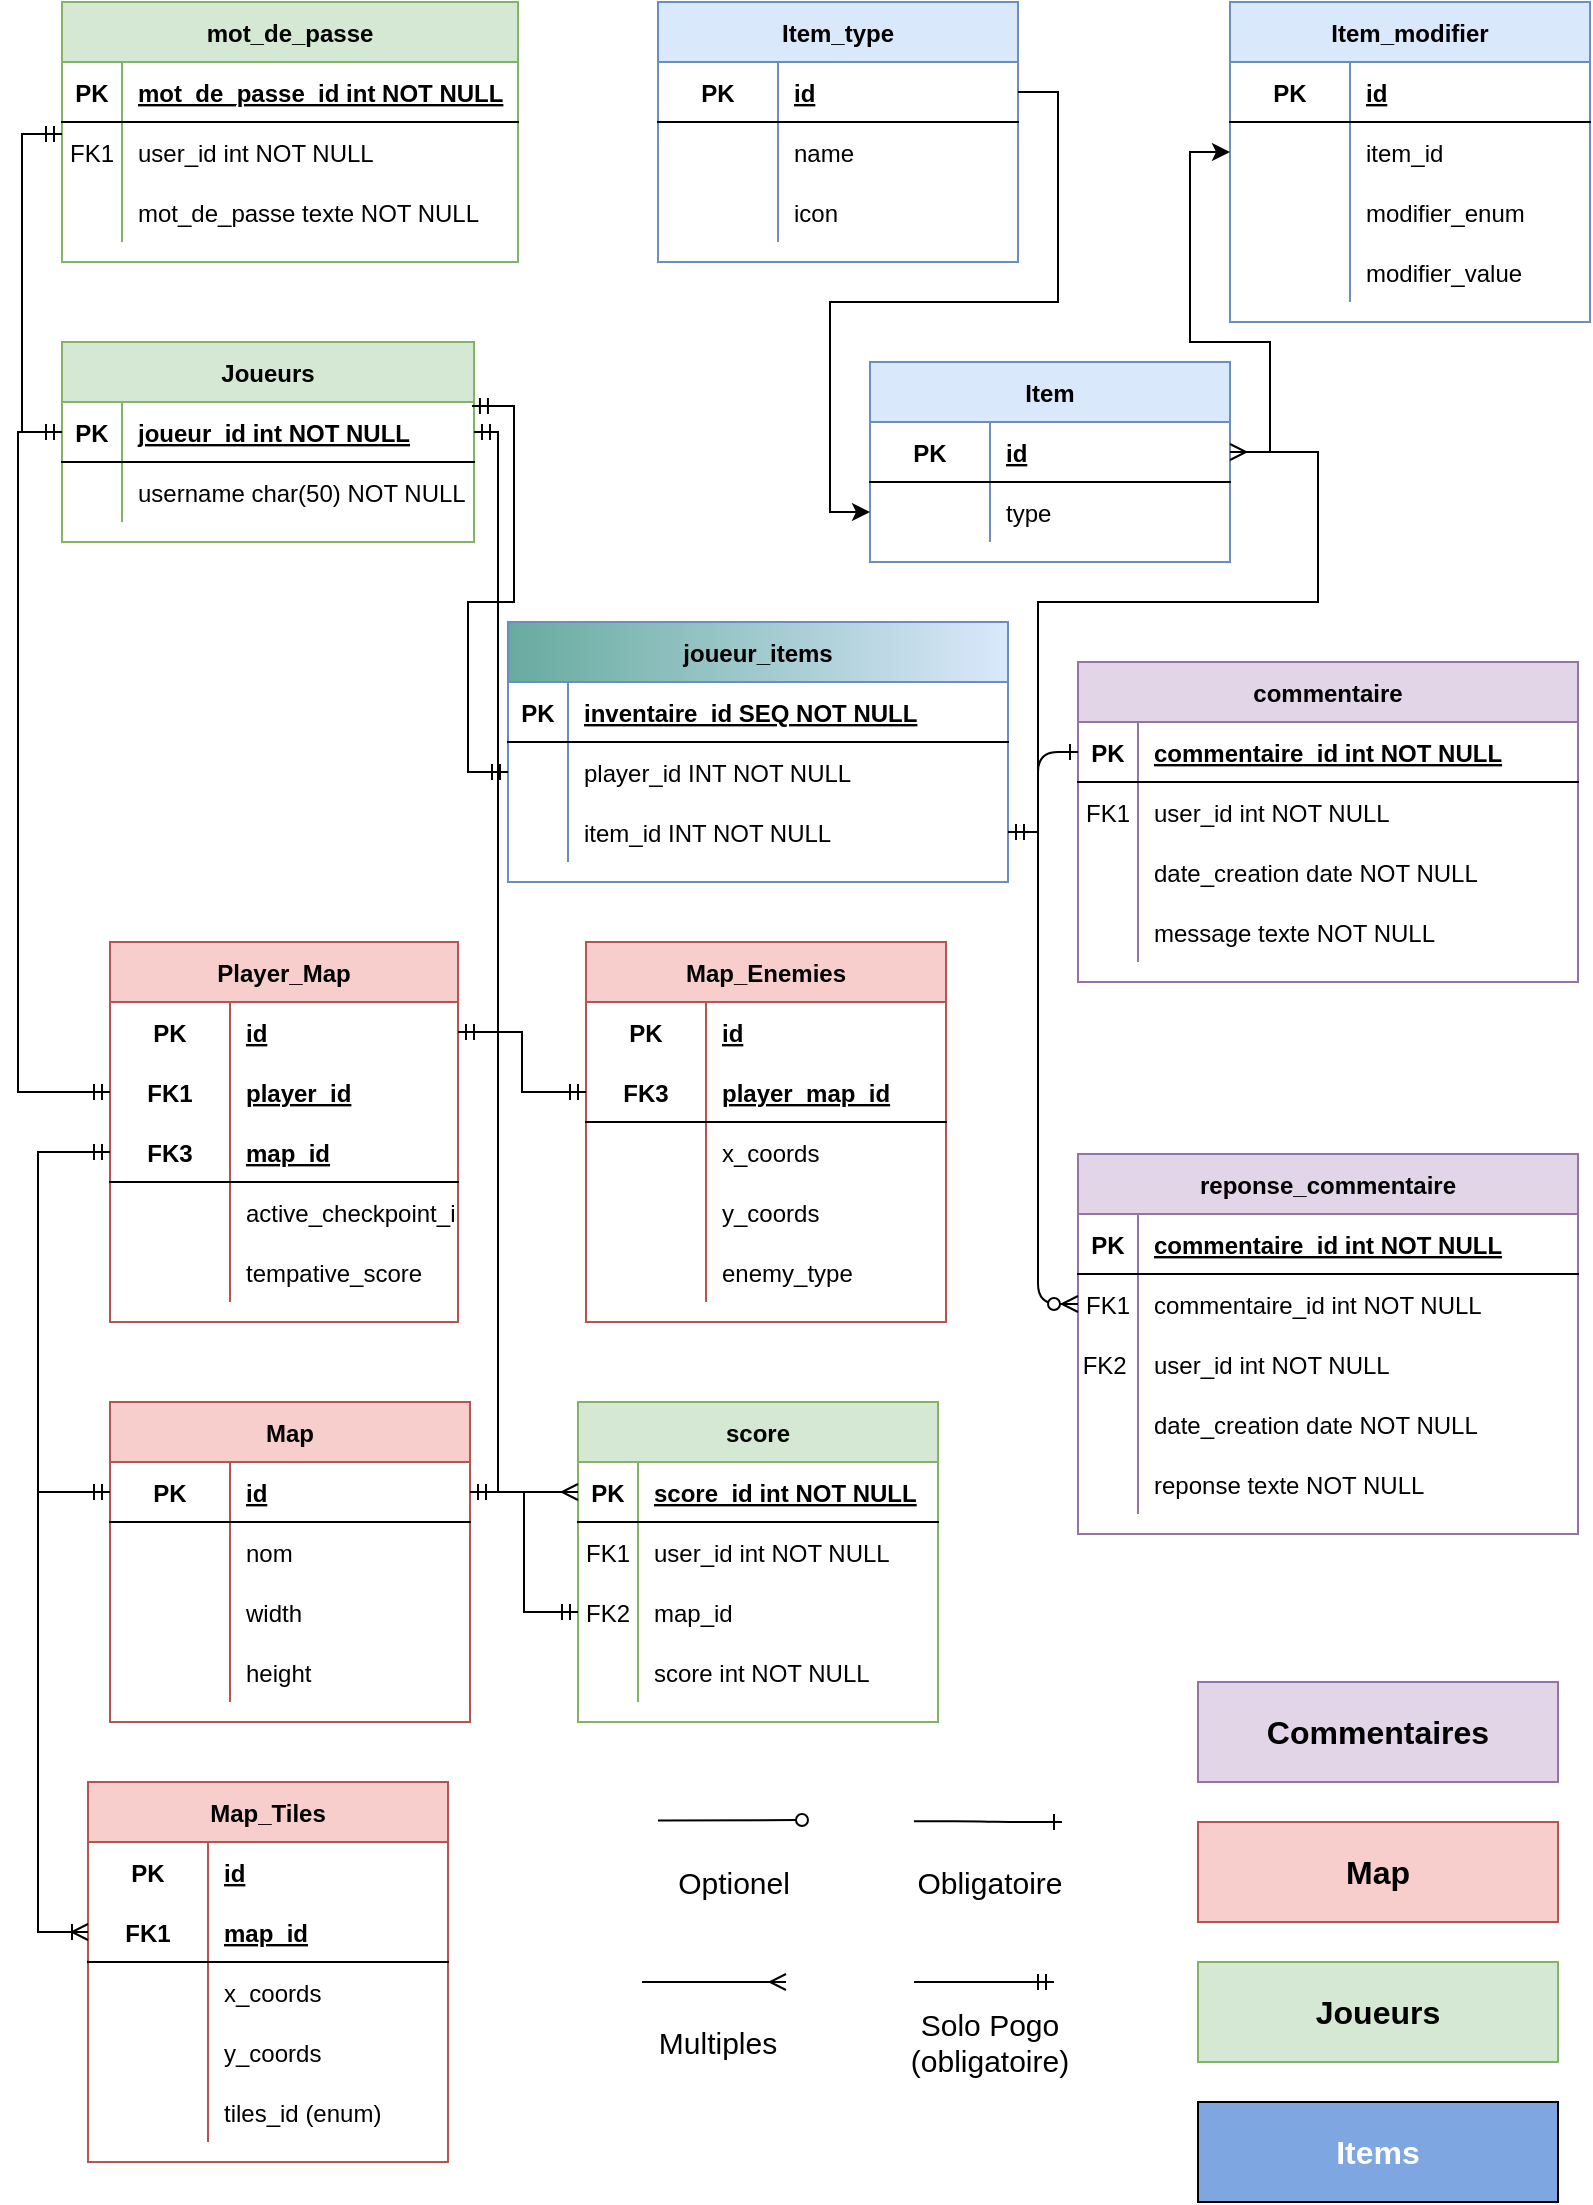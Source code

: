 <mxfile version="21.3.7" type="device">
  <diagram id="ZPO4z2LxegBtkltKNMIm" name="Page-1">
    <mxGraphModel dx="1418" dy="1989" grid="1" gridSize="10" guides="1" tooltips="1" connect="1" arrows="1" fold="1" page="1" pageScale="1" pageWidth="827" pageHeight="1169" math="0" shadow="0">
      <root>
        <mxCell id="0" />
        <mxCell id="1" parent="0" />
        <mxCell id="qzxufjcyt8zJq0m5Qnw3-37" value="Map" style="shape=table;startSize=30;container=1;collapsible=1;childLayout=tableLayout;fixedRows=1;rowLines=0;fontStyle=1;align=center;resizeLast=1;fillColor=#f8cecc;strokeColor=#b85450;" parent="1" vertex="1">
          <mxGeometry x="76" y="-460" width="180" height="160" as="geometry" />
        </mxCell>
        <mxCell id="qzxufjcyt8zJq0m5Qnw3-41" value="" style="shape=partialRectangle;collapsible=0;dropTarget=0;pointerEvents=0;fillColor=none;top=0;left=0;bottom=1;right=0;points=[[0,0.5],[1,0.5]];portConstraint=eastwest;" parent="qzxufjcyt8zJq0m5Qnw3-37" vertex="1">
          <mxGeometry y="30" width="180" height="30" as="geometry" />
        </mxCell>
        <mxCell id="qzxufjcyt8zJq0m5Qnw3-42" value="PK" style="shape=partialRectangle;connectable=0;fillColor=none;top=0;left=0;bottom=0;right=0;fontStyle=1;overflow=hidden;" parent="qzxufjcyt8zJq0m5Qnw3-41" vertex="1">
          <mxGeometry width="60" height="30" as="geometry">
            <mxRectangle width="60" height="30" as="alternateBounds" />
          </mxGeometry>
        </mxCell>
        <mxCell id="qzxufjcyt8zJq0m5Qnw3-43" value="id" style="shape=partialRectangle;connectable=0;fillColor=none;top=0;left=0;bottom=0;right=0;align=left;spacingLeft=6;fontStyle=5;overflow=hidden;" parent="qzxufjcyt8zJq0m5Qnw3-41" vertex="1">
          <mxGeometry x="60" width="120" height="30" as="geometry">
            <mxRectangle width="120" height="30" as="alternateBounds" />
          </mxGeometry>
        </mxCell>
        <mxCell id="qzxufjcyt8zJq0m5Qnw3-44" value="" style="shape=partialRectangle;collapsible=0;dropTarget=0;pointerEvents=0;fillColor=none;top=0;left=0;bottom=0;right=0;points=[[0,0.5],[1,0.5]];portConstraint=eastwest;" parent="qzxufjcyt8zJq0m5Qnw3-37" vertex="1">
          <mxGeometry y="60" width="180" height="30" as="geometry" />
        </mxCell>
        <mxCell id="qzxufjcyt8zJq0m5Qnw3-45" value="" style="shape=partialRectangle;connectable=0;fillColor=none;top=0;left=0;bottom=0;right=0;editable=1;overflow=hidden;" parent="qzxufjcyt8zJq0m5Qnw3-44" vertex="1">
          <mxGeometry width="60" height="30" as="geometry">
            <mxRectangle width="60" height="30" as="alternateBounds" />
          </mxGeometry>
        </mxCell>
        <mxCell id="qzxufjcyt8zJq0m5Qnw3-46" value="nom" style="shape=partialRectangle;connectable=0;fillColor=none;top=0;left=0;bottom=0;right=0;align=left;spacingLeft=6;overflow=hidden;" parent="qzxufjcyt8zJq0m5Qnw3-44" vertex="1">
          <mxGeometry x="60" width="120" height="30" as="geometry">
            <mxRectangle width="120" height="30" as="alternateBounds" />
          </mxGeometry>
        </mxCell>
        <mxCell id="qzxufjcyt8zJq0m5Qnw3-47" value="" style="shape=partialRectangle;collapsible=0;dropTarget=0;pointerEvents=0;fillColor=none;top=0;left=0;bottom=0;right=0;points=[[0,0.5],[1,0.5]];portConstraint=eastwest;" parent="qzxufjcyt8zJq0m5Qnw3-37" vertex="1">
          <mxGeometry y="90" width="180" height="30" as="geometry" />
        </mxCell>
        <mxCell id="qzxufjcyt8zJq0m5Qnw3-48" value="" style="shape=partialRectangle;connectable=0;fillColor=none;top=0;left=0;bottom=0;right=0;editable=1;overflow=hidden;" parent="qzxufjcyt8zJq0m5Qnw3-47" vertex="1">
          <mxGeometry width="60" height="30" as="geometry">
            <mxRectangle width="60" height="30" as="alternateBounds" />
          </mxGeometry>
        </mxCell>
        <mxCell id="qzxufjcyt8zJq0m5Qnw3-49" value="width" style="shape=partialRectangle;connectable=0;fillColor=none;top=0;left=0;bottom=0;right=0;align=left;spacingLeft=6;overflow=hidden;" parent="qzxufjcyt8zJq0m5Qnw3-47" vertex="1">
          <mxGeometry x="60" width="120" height="30" as="geometry">
            <mxRectangle width="120" height="30" as="alternateBounds" />
          </mxGeometry>
        </mxCell>
        <mxCell id="qzxufjcyt8zJq0m5Qnw3-50" style="shape=partialRectangle;collapsible=0;dropTarget=0;pointerEvents=0;fillColor=none;top=0;left=0;bottom=0;right=0;points=[[0,0.5],[1,0.5]];portConstraint=eastwest;" parent="qzxufjcyt8zJq0m5Qnw3-37" vertex="1">
          <mxGeometry y="120" width="180" height="30" as="geometry" />
        </mxCell>
        <mxCell id="qzxufjcyt8zJq0m5Qnw3-51" style="shape=partialRectangle;connectable=0;fillColor=none;top=0;left=0;bottom=0;right=0;editable=1;overflow=hidden;" parent="qzxufjcyt8zJq0m5Qnw3-50" vertex="1">
          <mxGeometry width="60" height="30" as="geometry">
            <mxRectangle width="60" height="30" as="alternateBounds" />
          </mxGeometry>
        </mxCell>
        <mxCell id="qzxufjcyt8zJq0m5Qnw3-52" value="height" style="shape=partialRectangle;connectable=0;fillColor=none;top=0;left=0;bottom=0;right=0;align=left;spacingLeft=6;overflow=hidden;" parent="qzxufjcyt8zJq0m5Qnw3-50" vertex="1">
          <mxGeometry x="60" width="120" height="30" as="geometry">
            <mxRectangle width="120" height="30" as="alternateBounds" />
          </mxGeometry>
        </mxCell>
        <mxCell id="qzxufjcyt8zJq0m5Qnw3-53" value="Map_Tiles" style="shape=table;startSize=30;container=1;collapsible=1;childLayout=tableLayout;fixedRows=1;rowLines=0;fontStyle=1;align=center;resizeLast=1;fillColor=#f8cecc;strokeColor=#b85450;" parent="1" vertex="1">
          <mxGeometry x="65" y="-270" width="180" height="190" as="geometry" />
        </mxCell>
        <mxCell id="qzxufjcyt8zJq0m5Qnw3-54" value="" style="shape=partialRectangle;collapsible=0;dropTarget=0;pointerEvents=0;fillColor=none;top=0;left=0;bottom=0;right=0;points=[[0,0.5],[1,0.5]];portConstraint=eastwest;" parent="qzxufjcyt8zJq0m5Qnw3-53" vertex="1">
          <mxGeometry y="30" width="180" height="30" as="geometry" />
        </mxCell>
        <mxCell id="qzxufjcyt8zJq0m5Qnw3-55" value="PK" style="shape=partialRectangle;connectable=0;fillColor=none;top=0;left=0;bottom=0;right=0;fontStyle=1;overflow=hidden;" parent="qzxufjcyt8zJq0m5Qnw3-54" vertex="1">
          <mxGeometry width="60" height="30" as="geometry">
            <mxRectangle width="60" height="30" as="alternateBounds" />
          </mxGeometry>
        </mxCell>
        <mxCell id="qzxufjcyt8zJq0m5Qnw3-56" value="id" style="shape=partialRectangle;connectable=0;fillColor=none;top=0;left=0;bottom=0;right=0;align=left;spacingLeft=6;fontStyle=5;overflow=hidden;" parent="qzxufjcyt8zJq0m5Qnw3-54" vertex="1">
          <mxGeometry x="60" width="120" height="30" as="geometry">
            <mxRectangle width="120" height="30" as="alternateBounds" />
          </mxGeometry>
        </mxCell>
        <mxCell id="qzxufjcyt8zJq0m5Qnw3-57" value="" style="shape=partialRectangle;collapsible=0;dropTarget=0;pointerEvents=0;fillColor=none;top=0;left=0;bottom=1;right=0;points=[[0,0.5],[1,0.5]];portConstraint=eastwest;" parent="qzxufjcyt8zJq0m5Qnw3-53" vertex="1">
          <mxGeometry y="60" width="180" height="30" as="geometry" />
        </mxCell>
        <mxCell id="qzxufjcyt8zJq0m5Qnw3-58" value="FK1" style="shape=partialRectangle;connectable=0;fillColor=none;top=0;left=0;bottom=0;right=0;fontStyle=1;overflow=hidden;" parent="qzxufjcyt8zJq0m5Qnw3-57" vertex="1">
          <mxGeometry width="60" height="30" as="geometry">
            <mxRectangle width="60" height="30" as="alternateBounds" />
          </mxGeometry>
        </mxCell>
        <mxCell id="qzxufjcyt8zJq0m5Qnw3-59" value="map_id" style="shape=partialRectangle;connectable=0;fillColor=none;top=0;left=0;bottom=0;right=0;align=left;spacingLeft=6;fontStyle=5;overflow=hidden;" parent="qzxufjcyt8zJq0m5Qnw3-57" vertex="1">
          <mxGeometry x="60" width="120" height="30" as="geometry">
            <mxRectangle width="120" height="30" as="alternateBounds" />
          </mxGeometry>
        </mxCell>
        <mxCell id="qzxufjcyt8zJq0m5Qnw3-60" value="" style="shape=partialRectangle;collapsible=0;dropTarget=0;pointerEvents=0;fillColor=none;top=0;left=0;bottom=0;right=0;points=[[0,0.5],[1,0.5]];portConstraint=eastwest;" parent="qzxufjcyt8zJq0m5Qnw3-53" vertex="1">
          <mxGeometry y="90" width="180" height="30" as="geometry" />
        </mxCell>
        <mxCell id="qzxufjcyt8zJq0m5Qnw3-61" value="" style="shape=partialRectangle;connectable=0;fillColor=none;top=0;left=0;bottom=0;right=0;editable=1;overflow=hidden;" parent="qzxufjcyt8zJq0m5Qnw3-60" vertex="1">
          <mxGeometry width="60" height="30" as="geometry">
            <mxRectangle width="60" height="30" as="alternateBounds" />
          </mxGeometry>
        </mxCell>
        <mxCell id="qzxufjcyt8zJq0m5Qnw3-62" value="x_coords" style="shape=partialRectangle;connectable=0;fillColor=none;top=0;left=0;bottom=0;right=0;align=left;spacingLeft=6;overflow=hidden;" parent="qzxufjcyt8zJq0m5Qnw3-60" vertex="1">
          <mxGeometry x="60" width="120" height="30" as="geometry">
            <mxRectangle width="120" height="30" as="alternateBounds" />
          </mxGeometry>
        </mxCell>
        <mxCell id="qzxufjcyt8zJq0m5Qnw3-63" value="" style="shape=partialRectangle;collapsible=0;dropTarget=0;pointerEvents=0;fillColor=none;top=0;left=0;bottom=0;right=0;points=[[0,0.5],[1,0.5]];portConstraint=eastwest;" parent="qzxufjcyt8zJq0m5Qnw3-53" vertex="1">
          <mxGeometry y="120" width="180" height="30" as="geometry" />
        </mxCell>
        <mxCell id="qzxufjcyt8zJq0m5Qnw3-64" value="" style="shape=partialRectangle;connectable=0;fillColor=none;top=0;left=0;bottom=0;right=0;editable=1;overflow=hidden;" parent="qzxufjcyt8zJq0m5Qnw3-63" vertex="1">
          <mxGeometry width="60" height="30" as="geometry">
            <mxRectangle width="60" height="30" as="alternateBounds" />
          </mxGeometry>
        </mxCell>
        <mxCell id="qzxufjcyt8zJq0m5Qnw3-65" value="y_coords" style="shape=partialRectangle;connectable=0;fillColor=none;top=0;left=0;bottom=0;right=0;align=left;spacingLeft=6;overflow=hidden;" parent="qzxufjcyt8zJq0m5Qnw3-63" vertex="1">
          <mxGeometry x="60" width="120" height="30" as="geometry">
            <mxRectangle width="120" height="30" as="alternateBounds" />
          </mxGeometry>
        </mxCell>
        <mxCell id="qzxufjcyt8zJq0m5Qnw3-69" style="shape=partialRectangle;collapsible=0;dropTarget=0;pointerEvents=0;fillColor=none;top=0;left=0;bottom=0;right=0;points=[[0,0.5],[1,0.5]];portConstraint=eastwest;" parent="qzxufjcyt8zJq0m5Qnw3-53" vertex="1">
          <mxGeometry y="150" width="180" height="30" as="geometry" />
        </mxCell>
        <mxCell id="qzxufjcyt8zJq0m5Qnw3-70" style="shape=partialRectangle;connectable=0;fillColor=none;top=0;left=0;bottom=0;right=0;editable=1;overflow=hidden;" parent="qzxufjcyt8zJq0m5Qnw3-69" vertex="1">
          <mxGeometry width="60" height="30" as="geometry">
            <mxRectangle width="60" height="30" as="alternateBounds" />
          </mxGeometry>
        </mxCell>
        <mxCell id="qzxufjcyt8zJq0m5Qnw3-71" value="tiles_id (enum)" style="shape=partialRectangle;connectable=0;fillColor=none;top=0;left=0;bottom=0;right=0;align=left;spacingLeft=6;overflow=hidden;" parent="qzxufjcyt8zJq0m5Qnw3-69" vertex="1">
          <mxGeometry x="60" width="120" height="30" as="geometry">
            <mxRectangle width="120" height="30" as="alternateBounds" />
          </mxGeometry>
        </mxCell>
        <mxCell id="qzxufjcyt8zJq0m5Qnw3-75" value="Item_type" style="shape=table;startSize=30;container=1;collapsible=1;childLayout=tableLayout;fixedRows=1;rowLines=0;fontStyle=1;align=center;resizeLast=1;swimlaneFillColor=none;strokeColor=#6c8ebf;fillColor=#dae8fc;" parent="1" vertex="1">
          <mxGeometry x="350" y="-1160" width="180" height="130" as="geometry" />
        </mxCell>
        <mxCell id="qzxufjcyt8zJq0m5Qnw3-76" value="" style="shape=partialRectangle;collapsible=0;dropTarget=0;pointerEvents=0;fillColor=none;top=0;left=0;bottom=1;right=0;points=[[0,0.5],[1,0.5]];portConstraint=eastwest;" parent="qzxufjcyt8zJq0m5Qnw3-75" vertex="1">
          <mxGeometry y="30" width="180" height="30" as="geometry" />
        </mxCell>
        <mxCell id="qzxufjcyt8zJq0m5Qnw3-77" value="PK" style="shape=partialRectangle;connectable=0;fillColor=none;top=0;left=0;bottom=0;right=0;fontStyle=1;overflow=hidden;" parent="qzxufjcyt8zJq0m5Qnw3-76" vertex="1">
          <mxGeometry width="60" height="30" as="geometry">
            <mxRectangle width="60" height="30" as="alternateBounds" />
          </mxGeometry>
        </mxCell>
        <mxCell id="qzxufjcyt8zJq0m5Qnw3-78" value="id" style="shape=partialRectangle;connectable=0;fillColor=none;top=0;left=0;bottom=0;right=0;align=left;spacingLeft=6;fontStyle=5;overflow=hidden;" parent="qzxufjcyt8zJq0m5Qnw3-76" vertex="1">
          <mxGeometry x="60" width="120" height="30" as="geometry">
            <mxRectangle width="120" height="30" as="alternateBounds" />
          </mxGeometry>
        </mxCell>
        <mxCell id="qzxufjcyt8zJq0m5Qnw3-79" value="" style="shape=partialRectangle;collapsible=0;dropTarget=0;pointerEvents=0;fillColor=none;top=0;left=0;bottom=0;right=0;points=[[0,0.5],[1,0.5]];portConstraint=eastwest;" parent="qzxufjcyt8zJq0m5Qnw3-75" vertex="1">
          <mxGeometry y="60" width="180" height="30" as="geometry" />
        </mxCell>
        <mxCell id="qzxufjcyt8zJq0m5Qnw3-80" value="" style="shape=partialRectangle;connectable=0;fillColor=none;top=0;left=0;bottom=0;right=0;editable=1;overflow=hidden;" parent="qzxufjcyt8zJq0m5Qnw3-79" vertex="1">
          <mxGeometry width="60" height="30" as="geometry">
            <mxRectangle width="60" height="30" as="alternateBounds" />
          </mxGeometry>
        </mxCell>
        <mxCell id="qzxufjcyt8zJq0m5Qnw3-81" value="name" style="shape=partialRectangle;connectable=0;fillColor=none;top=0;left=0;bottom=0;right=0;align=left;spacingLeft=6;overflow=hidden;" parent="qzxufjcyt8zJq0m5Qnw3-79" vertex="1">
          <mxGeometry x="60" width="120" height="30" as="geometry">
            <mxRectangle width="120" height="30" as="alternateBounds" />
          </mxGeometry>
        </mxCell>
        <mxCell id="qzxufjcyt8zJq0m5Qnw3-82" value="" style="shape=partialRectangle;collapsible=0;dropTarget=0;pointerEvents=0;fillColor=none;top=0;left=0;bottom=0;right=0;points=[[0,0.5],[1,0.5]];portConstraint=eastwest;" parent="qzxufjcyt8zJq0m5Qnw3-75" vertex="1">
          <mxGeometry y="90" width="180" height="30" as="geometry" />
        </mxCell>
        <mxCell id="qzxufjcyt8zJq0m5Qnw3-83" value="" style="shape=partialRectangle;connectable=0;fillColor=none;top=0;left=0;bottom=0;right=0;editable=1;overflow=hidden;" parent="qzxufjcyt8zJq0m5Qnw3-82" vertex="1">
          <mxGeometry width="60" height="30" as="geometry">
            <mxRectangle width="60" height="30" as="alternateBounds" />
          </mxGeometry>
        </mxCell>
        <mxCell id="qzxufjcyt8zJq0m5Qnw3-84" value="icon" style="shape=partialRectangle;connectable=0;fillColor=none;top=0;left=0;bottom=0;right=0;align=left;spacingLeft=6;overflow=hidden;" parent="qzxufjcyt8zJq0m5Qnw3-82" vertex="1">
          <mxGeometry x="60" width="120" height="30" as="geometry">
            <mxRectangle width="120" height="30" as="alternateBounds" />
          </mxGeometry>
        </mxCell>
        <mxCell id="qzxufjcyt8zJq0m5Qnw3-88" value="Item_modifier" style="shape=table;startSize=30;container=1;collapsible=1;childLayout=tableLayout;fixedRows=1;rowLines=0;fontStyle=1;align=center;resizeLast=1;fillColor=#dae8fc;strokeColor=#6c8ebf;" parent="1" vertex="1">
          <mxGeometry x="636" y="-1160" width="180" height="160" as="geometry" />
        </mxCell>
        <mxCell id="qzxufjcyt8zJq0m5Qnw3-89" value="" style="shape=partialRectangle;collapsible=0;dropTarget=0;pointerEvents=0;fillColor=none;top=0;left=0;bottom=1;right=0;points=[[0,0.5],[1,0.5]];portConstraint=eastwest;" parent="qzxufjcyt8zJq0m5Qnw3-88" vertex="1">
          <mxGeometry y="30" width="180" height="30" as="geometry" />
        </mxCell>
        <mxCell id="qzxufjcyt8zJq0m5Qnw3-90" value="PK" style="shape=partialRectangle;connectable=0;fillColor=none;top=0;left=0;bottom=0;right=0;fontStyle=1;overflow=hidden;" parent="qzxufjcyt8zJq0m5Qnw3-89" vertex="1">
          <mxGeometry width="60" height="30" as="geometry">
            <mxRectangle width="60" height="30" as="alternateBounds" />
          </mxGeometry>
        </mxCell>
        <mxCell id="qzxufjcyt8zJq0m5Qnw3-91" value="id" style="shape=partialRectangle;connectable=0;fillColor=none;top=0;left=0;bottom=0;right=0;align=left;spacingLeft=6;fontStyle=5;overflow=hidden;" parent="qzxufjcyt8zJq0m5Qnw3-89" vertex="1">
          <mxGeometry x="60" width="120" height="30" as="geometry">
            <mxRectangle width="120" height="30" as="alternateBounds" />
          </mxGeometry>
        </mxCell>
        <mxCell id="qzxufjcyt8zJq0m5Qnw3-92" value="" style="shape=partialRectangle;collapsible=0;dropTarget=0;pointerEvents=0;fillColor=none;top=0;left=0;bottom=0;right=0;points=[[0,0.5],[1,0.5]];portConstraint=eastwest;" parent="qzxufjcyt8zJq0m5Qnw3-88" vertex="1">
          <mxGeometry y="60" width="180" height="30" as="geometry" />
        </mxCell>
        <mxCell id="qzxufjcyt8zJq0m5Qnw3-93" value="" style="shape=partialRectangle;connectable=0;fillColor=none;top=0;left=0;bottom=0;right=0;editable=1;overflow=hidden;" parent="qzxufjcyt8zJq0m5Qnw3-92" vertex="1">
          <mxGeometry width="60" height="30" as="geometry">
            <mxRectangle width="60" height="30" as="alternateBounds" />
          </mxGeometry>
        </mxCell>
        <mxCell id="qzxufjcyt8zJq0m5Qnw3-94" value="item_id" style="shape=partialRectangle;connectable=0;fillColor=none;top=0;left=0;bottom=0;right=0;align=left;spacingLeft=6;overflow=hidden;" parent="qzxufjcyt8zJq0m5Qnw3-92" vertex="1">
          <mxGeometry x="60" width="120" height="30" as="geometry">
            <mxRectangle width="120" height="30" as="alternateBounds" />
          </mxGeometry>
        </mxCell>
        <mxCell id="qzxufjcyt8zJq0m5Qnw3-95" value="" style="shape=partialRectangle;collapsible=0;dropTarget=0;pointerEvents=0;fillColor=none;top=0;left=0;bottom=0;right=0;points=[[0,0.5],[1,0.5]];portConstraint=eastwest;" parent="qzxufjcyt8zJq0m5Qnw3-88" vertex="1">
          <mxGeometry y="90" width="180" height="30" as="geometry" />
        </mxCell>
        <mxCell id="qzxufjcyt8zJq0m5Qnw3-96" value="" style="shape=partialRectangle;connectable=0;fillColor=none;top=0;left=0;bottom=0;right=0;editable=1;overflow=hidden;" parent="qzxufjcyt8zJq0m5Qnw3-95" vertex="1">
          <mxGeometry width="60" height="30" as="geometry">
            <mxRectangle width="60" height="30" as="alternateBounds" />
          </mxGeometry>
        </mxCell>
        <mxCell id="qzxufjcyt8zJq0m5Qnw3-97" value="modifier_enum" style="shape=partialRectangle;connectable=0;fillColor=none;top=0;left=0;bottom=0;right=0;align=left;spacingLeft=6;overflow=hidden;" parent="qzxufjcyt8zJq0m5Qnw3-95" vertex="1">
          <mxGeometry x="60" width="120" height="30" as="geometry">
            <mxRectangle width="120" height="30" as="alternateBounds" />
          </mxGeometry>
        </mxCell>
        <mxCell id="qzxufjcyt8zJq0m5Qnw3-98" style="shape=partialRectangle;collapsible=0;dropTarget=0;pointerEvents=0;fillColor=none;top=0;left=0;bottom=0;right=0;points=[[0,0.5],[1,0.5]];portConstraint=eastwest;" parent="qzxufjcyt8zJq0m5Qnw3-88" vertex="1">
          <mxGeometry y="120" width="180" height="30" as="geometry" />
        </mxCell>
        <mxCell id="qzxufjcyt8zJq0m5Qnw3-99" style="shape=partialRectangle;connectable=0;fillColor=none;top=0;left=0;bottom=0;right=0;editable=1;overflow=hidden;" parent="qzxufjcyt8zJq0m5Qnw3-98" vertex="1">
          <mxGeometry width="60" height="30" as="geometry">
            <mxRectangle width="60" height="30" as="alternateBounds" />
          </mxGeometry>
        </mxCell>
        <mxCell id="qzxufjcyt8zJq0m5Qnw3-100" value="modifier_value" style="shape=partialRectangle;connectable=0;fillColor=none;top=0;left=0;bottom=0;right=0;align=left;spacingLeft=6;overflow=hidden;" parent="qzxufjcyt8zJq0m5Qnw3-98" vertex="1">
          <mxGeometry x="60" width="120" height="30" as="geometry">
            <mxRectangle width="120" height="30" as="alternateBounds" />
          </mxGeometry>
        </mxCell>
        <mxCell id="qzxufjcyt8zJq0m5Qnw3-101" value="Item" style="shape=table;startSize=30;container=1;collapsible=1;childLayout=tableLayout;fixedRows=1;rowLines=0;fontStyle=1;align=center;resizeLast=1;fillColor=#dae8fc;strokeColor=#6c8ebf;" parent="1" vertex="1">
          <mxGeometry x="456" y="-980" width="180" height="100" as="geometry" />
        </mxCell>
        <mxCell id="qzxufjcyt8zJq0m5Qnw3-102" value="" style="shape=partialRectangle;collapsible=0;dropTarget=0;pointerEvents=0;fillColor=none;top=0;left=0;bottom=1;right=0;points=[[0,0.5],[1,0.5]];portConstraint=eastwest;" parent="qzxufjcyt8zJq0m5Qnw3-101" vertex="1">
          <mxGeometry y="30" width="180" height="30" as="geometry" />
        </mxCell>
        <mxCell id="qzxufjcyt8zJq0m5Qnw3-103" value="PK" style="shape=partialRectangle;connectable=0;fillColor=none;top=0;left=0;bottom=0;right=0;fontStyle=1;overflow=hidden;" parent="qzxufjcyt8zJq0m5Qnw3-102" vertex="1">
          <mxGeometry width="60" height="30" as="geometry">
            <mxRectangle width="60" height="30" as="alternateBounds" />
          </mxGeometry>
        </mxCell>
        <mxCell id="qzxufjcyt8zJq0m5Qnw3-104" value="id" style="shape=partialRectangle;connectable=0;fillColor=none;top=0;left=0;bottom=0;right=0;align=left;spacingLeft=6;fontStyle=5;overflow=hidden;" parent="qzxufjcyt8zJq0m5Qnw3-102" vertex="1">
          <mxGeometry x="60" width="120" height="30" as="geometry">
            <mxRectangle width="120" height="30" as="alternateBounds" />
          </mxGeometry>
        </mxCell>
        <mxCell id="qzxufjcyt8zJq0m5Qnw3-105" value="" style="shape=partialRectangle;collapsible=0;dropTarget=0;pointerEvents=0;fillColor=none;top=0;left=0;bottom=0;right=0;points=[[0,0.5],[1,0.5]];portConstraint=eastwest;" parent="qzxufjcyt8zJq0m5Qnw3-101" vertex="1">
          <mxGeometry y="60" width="180" height="30" as="geometry" />
        </mxCell>
        <mxCell id="qzxufjcyt8zJq0m5Qnw3-106" value="" style="shape=partialRectangle;connectable=0;fillColor=none;top=0;left=0;bottom=0;right=0;editable=1;overflow=hidden;" parent="qzxufjcyt8zJq0m5Qnw3-105" vertex="1">
          <mxGeometry width="60" height="30" as="geometry">
            <mxRectangle width="60" height="30" as="alternateBounds" />
          </mxGeometry>
        </mxCell>
        <mxCell id="qzxufjcyt8zJq0m5Qnw3-107" value="type" style="shape=partialRectangle;connectable=0;fillColor=none;top=0;left=0;bottom=0;right=0;align=left;spacingLeft=6;overflow=hidden;" parent="qzxufjcyt8zJq0m5Qnw3-105" vertex="1">
          <mxGeometry x="60" width="120" height="30" as="geometry">
            <mxRectangle width="120" height="30" as="alternateBounds" />
          </mxGeometry>
        </mxCell>
        <mxCell id="D1n0Vyd0BsLQv1EA76nx-1" value="joueur_items" style="shape=table;startSize=30;container=1;collapsible=1;childLayout=tableLayout;fixedRows=1;rowLines=0;fontStyle=1;align=center;resizeLast=1;fillColor=#dae8fc;strokeColor=#6c8ebf;gradientDirection=west;gradientColor=#67AB9F;" parent="1" vertex="1">
          <mxGeometry x="275" y="-850" width="250" height="130" as="geometry" />
        </mxCell>
        <mxCell id="D1n0Vyd0BsLQv1EA76nx-2" value="" style="shape=partialRectangle;collapsible=0;dropTarget=0;pointerEvents=0;fillColor=none;points=[[0,0.5],[1,0.5]];portConstraint=eastwest;top=0;left=0;right=0;bottom=1;" parent="D1n0Vyd0BsLQv1EA76nx-1" vertex="1">
          <mxGeometry y="30" width="250" height="30" as="geometry" />
        </mxCell>
        <mxCell id="D1n0Vyd0BsLQv1EA76nx-3" value="PK" style="shape=partialRectangle;overflow=hidden;connectable=0;fillColor=none;top=0;left=0;bottom=0;right=0;fontStyle=1;" parent="D1n0Vyd0BsLQv1EA76nx-2" vertex="1">
          <mxGeometry width="30" height="30" as="geometry">
            <mxRectangle width="30" height="30" as="alternateBounds" />
          </mxGeometry>
        </mxCell>
        <mxCell id="D1n0Vyd0BsLQv1EA76nx-4" value="inventaire_id SEQ NOT NULL" style="shape=partialRectangle;overflow=hidden;connectable=0;fillColor=none;top=0;left=0;bottom=0;right=0;align=left;spacingLeft=6;fontStyle=5;" parent="D1n0Vyd0BsLQv1EA76nx-2" vertex="1">
          <mxGeometry x="30" width="220" height="30" as="geometry">
            <mxRectangle width="220" height="30" as="alternateBounds" />
          </mxGeometry>
        </mxCell>
        <mxCell id="D1n0Vyd0BsLQv1EA76nx-5" value="" style="shape=partialRectangle;collapsible=0;dropTarget=0;pointerEvents=0;fillColor=none;points=[[0,0.5],[1,0.5]];portConstraint=eastwest;top=0;left=0;right=0;bottom=0;" parent="D1n0Vyd0BsLQv1EA76nx-1" vertex="1">
          <mxGeometry y="60" width="250" height="30" as="geometry" />
        </mxCell>
        <mxCell id="D1n0Vyd0BsLQv1EA76nx-6" value="" style="shape=partialRectangle;overflow=hidden;connectable=0;fillColor=none;top=0;left=0;bottom=0;right=0;" parent="D1n0Vyd0BsLQv1EA76nx-5" vertex="1">
          <mxGeometry width="30" height="30" as="geometry">
            <mxRectangle width="30" height="30" as="alternateBounds" />
          </mxGeometry>
        </mxCell>
        <mxCell id="D1n0Vyd0BsLQv1EA76nx-7" value="player_id INT NOT NULL" style="shape=partialRectangle;overflow=hidden;connectable=0;fillColor=none;top=0;left=0;bottom=0;right=0;align=left;spacingLeft=6;" parent="D1n0Vyd0BsLQv1EA76nx-5" vertex="1">
          <mxGeometry x="30" width="220" height="30" as="geometry">
            <mxRectangle width="220" height="30" as="alternateBounds" />
          </mxGeometry>
        </mxCell>
        <mxCell id="D1n0Vyd0BsLQv1EA76nx-8" value="" style="shape=partialRectangle;collapsible=0;dropTarget=0;pointerEvents=0;fillColor=none;points=[[0,0.5],[1,0.5]];portConstraint=eastwest;top=0;left=0;right=0;bottom=0;" parent="D1n0Vyd0BsLQv1EA76nx-1" vertex="1">
          <mxGeometry y="90" width="250" height="30" as="geometry" />
        </mxCell>
        <mxCell id="D1n0Vyd0BsLQv1EA76nx-9" value="" style="shape=partialRectangle;overflow=hidden;connectable=0;fillColor=none;top=0;left=0;bottom=0;right=0;" parent="D1n0Vyd0BsLQv1EA76nx-8" vertex="1">
          <mxGeometry width="30" height="30" as="geometry">
            <mxRectangle width="30" height="30" as="alternateBounds" />
          </mxGeometry>
        </mxCell>
        <mxCell id="D1n0Vyd0BsLQv1EA76nx-10" value="item_id INT NOT NULL" style="shape=partialRectangle;overflow=hidden;connectable=0;fillColor=none;top=0;left=0;bottom=0;right=0;align=left;spacingLeft=6;" parent="D1n0Vyd0BsLQv1EA76nx-8" vertex="1">
          <mxGeometry x="30" width="220" height="30" as="geometry">
            <mxRectangle width="220" height="30" as="alternateBounds" />
          </mxGeometry>
        </mxCell>
        <mxCell id="D1n0Vyd0BsLQv1EA76nx-11" value="Joueurs" style="shape=table;startSize=30;container=1;collapsible=1;childLayout=tableLayout;fixedRows=1;rowLines=0;fontStyle=1;align=center;resizeLast=1;fillColor=#d5e8d4;strokeColor=#82b366;" parent="1" vertex="1">
          <mxGeometry x="52" y="-990" width="206" height="100" as="geometry" />
        </mxCell>
        <mxCell id="D1n0Vyd0BsLQv1EA76nx-12" value="" style="shape=partialRectangle;collapsible=0;dropTarget=0;pointerEvents=0;fillColor=none;points=[[0,0.5],[1,0.5]];portConstraint=eastwest;top=0;left=0;right=0;bottom=1;" parent="D1n0Vyd0BsLQv1EA76nx-11" vertex="1">
          <mxGeometry y="30" width="206" height="30" as="geometry" />
        </mxCell>
        <mxCell id="D1n0Vyd0BsLQv1EA76nx-13" value="PK" style="shape=partialRectangle;overflow=hidden;connectable=0;fillColor=none;top=0;left=0;bottom=0;right=0;fontStyle=1;" parent="D1n0Vyd0BsLQv1EA76nx-12" vertex="1">
          <mxGeometry width="30" height="30" as="geometry">
            <mxRectangle width="30" height="30" as="alternateBounds" />
          </mxGeometry>
        </mxCell>
        <mxCell id="D1n0Vyd0BsLQv1EA76nx-14" value="joueur_id int NOT NULL " style="shape=partialRectangle;overflow=hidden;connectable=0;fillColor=none;top=0;left=0;bottom=0;right=0;align=left;spacingLeft=6;fontStyle=5;" parent="D1n0Vyd0BsLQv1EA76nx-12" vertex="1">
          <mxGeometry x="30" width="176" height="30" as="geometry">
            <mxRectangle width="176" height="30" as="alternateBounds" />
          </mxGeometry>
        </mxCell>
        <mxCell id="D1n0Vyd0BsLQv1EA76nx-15" value="" style="shape=partialRectangle;collapsible=0;dropTarget=0;pointerEvents=0;fillColor=none;points=[[0,0.5],[1,0.5]];portConstraint=eastwest;top=0;left=0;right=0;bottom=0;" parent="D1n0Vyd0BsLQv1EA76nx-11" vertex="1">
          <mxGeometry y="60" width="206" height="30" as="geometry" />
        </mxCell>
        <mxCell id="D1n0Vyd0BsLQv1EA76nx-16" value="" style="shape=partialRectangle;overflow=hidden;connectable=0;fillColor=none;top=0;left=0;bottom=0;right=0;" parent="D1n0Vyd0BsLQv1EA76nx-15" vertex="1">
          <mxGeometry width="30" height="30" as="geometry">
            <mxRectangle width="30" height="30" as="alternateBounds" />
          </mxGeometry>
        </mxCell>
        <mxCell id="D1n0Vyd0BsLQv1EA76nx-17" value="username char(50) NOT NULL" style="shape=partialRectangle;overflow=hidden;connectable=0;fillColor=none;top=0;left=0;bottom=0;right=0;align=left;spacingLeft=6;" parent="D1n0Vyd0BsLQv1EA76nx-15" vertex="1">
          <mxGeometry x="30" width="176" height="30" as="geometry">
            <mxRectangle width="176" height="30" as="alternateBounds" />
          </mxGeometry>
        </mxCell>
        <mxCell id="v4OOAaOMqKAMVvZkMY9a-1" value="commentaire" style="shape=table;startSize=30;container=1;collapsible=1;childLayout=tableLayout;fixedRows=1;rowLines=0;fontStyle=1;align=center;resizeLast=1;fillColor=#e1d5e7;strokeColor=#9673a6;" parent="1" vertex="1">
          <mxGeometry x="560" y="-830" width="250" height="160" as="geometry">
            <mxRectangle x="80" y="520" width="120" height="30" as="alternateBounds" />
          </mxGeometry>
        </mxCell>
        <mxCell id="v4OOAaOMqKAMVvZkMY9a-2" value="" style="shape=partialRectangle;collapsible=0;dropTarget=0;pointerEvents=0;fillColor=none;points=[[0,0.5],[1,0.5]];portConstraint=eastwest;top=0;left=0;right=0;bottom=1;" parent="v4OOAaOMqKAMVvZkMY9a-1" vertex="1">
          <mxGeometry y="30" width="250" height="30" as="geometry" />
        </mxCell>
        <mxCell id="v4OOAaOMqKAMVvZkMY9a-3" value="PK" style="shape=partialRectangle;overflow=hidden;connectable=0;fillColor=none;top=0;left=0;bottom=0;right=0;fontStyle=1;" parent="v4OOAaOMqKAMVvZkMY9a-2" vertex="1">
          <mxGeometry width="30" height="30" as="geometry">
            <mxRectangle width="30" height="30" as="alternateBounds" />
          </mxGeometry>
        </mxCell>
        <mxCell id="v4OOAaOMqKAMVvZkMY9a-4" value="commentaire_id int NOT NULL " style="shape=partialRectangle;overflow=hidden;connectable=0;fillColor=none;top=0;left=0;bottom=0;right=0;align=left;spacingLeft=6;fontStyle=5;" parent="v4OOAaOMqKAMVvZkMY9a-2" vertex="1">
          <mxGeometry x="30" width="220" height="30" as="geometry">
            <mxRectangle width="220" height="30" as="alternateBounds" />
          </mxGeometry>
        </mxCell>
        <mxCell id="v4OOAaOMqKAMVvZkMY9a-5" value="" style="shape=partialRectangle;collapsible=0;dropTarget=0;pointerEvents=0;fillColor=none;points=[[0,0.5],[1,0.5]];portConstraint=eastwest;top=0;left=0;right=0;bottom=0;" parent="v4OOAaOMqKAMVvZkMY9a-1" vertex="1">
          <mxGeometry y="60" width="250" height="30" as="geometry" />
        </mxCell>
        <mxCell id="v4OOAaOMqKAMVvZkMY9a-6" value="FK1" style="shape=partialRectangle;overflow=hidden;connectable=0;fillColor=none;top=0;left=0;bottom=0;right=0;" parent="v4OOAaOMqKAMVvZkMY9a-5" vertex="1">
          <mxGeometry width="30" height="30" as="geometry">
            <mxRectangle width="30" height="30" as="alternateBounds" />
          </mxGeometry>
        </mxCell>
        <mxCell id="v4OOAaOMqKAMVvZkMY9a-7" value="user_id int NOT NULL" style="shape=partialRectangle;overflow=hidden;connectable=0;fillColor=none;top=0;left=0;bottom=0;right=0;align=left;spacingLeft=6;" parent="v4OOAaOMqKAMVvZkMY9a-5" vertex="1">
          <mxGeometry x="30" width="220" height="30" as="geometry">
            <mxRectangle width="220" height="30" as="alternateBounds" />
          </mxGeometry>
        </mxCell>
        <mxCell id="v4OOAaOMqKAMVvZkMY9a-8" value="" style="shape=partialRectangle;collapsible=0;dropTarget=0;pointerEvents=0;fillColor=none;points=[[0,0.5],[1,0.5]];portConstraint=eastwest;top=0;left=0;right=0;bottom=0;" parent="v4OOAaOMqKAMVvZkMY9a-1" vertex="1">
          <mxGeometry y="90" width="250" height="30" as="geometry" />
        </mxCell>
        <mxCell id="v4OOAaOMqKAMVvZkMY9a-9" value="" style="shape=partialRectangle;overflow=hidden;connectable=0;fillColor=none;top=0;left=0;bottom=0;right=0;" parent="v4OOAaOMqKAMVvZkMY9a-8" vertex="1">
          <mxGeometry width="30" height="30" as="geometry">
            <mxRectangle width="30" height="30" as="alternateBounds" />
          </mxGeometry>
        </mxCell>
        <mxCell id="v4OOAaOMqKAMVvZkMY9a-10" value="date_creation date NOT NULL" style="shape=partialRectangle;overflow=hidden;connectable=0;fillColor=none;top=0;left=0;bottom=0;right=0;align=left;spacingLeft=6;" parent="v4OOAaOMqKAMVvZkMY9a-8" vertex="1">
          <mxGeometry x="30" width="220" height="30" as="geometry">
            <mxRectangle width="220" height="30" as="alternateBounds" />
          </mxGeometry>
        </mxCell>
        <mxCell id="v4OOAaOMqKAMVvZkMY9a-11" style="shape=partialRectangle;collapsible=0;dropTarget=0;pointerEvents=0;fillColor=none;points=[[0,0.5],[1,0.5]];portConstraint=eastwest;top=0;left=0;right=0;bottom=0;" parent="v4OOAaOMqKAMVvZkMY9a-1" vertex="1">
          <mxGeometry y="120" width="250" height="30" as="geometry" />
        </mxCell>
        <mxCell id="v4OOAaOMqKAMVvZkMY9a-12" style="shape=partialRectangle;overflow=hidden;connectable=0;fillColor=none;top=0;left=0;bottom=0;right=0;" parent="v4OOAaOMqKAMVvZkMY9a-11" vertex="1">
          <mxGeometry width="30" height="30" as="geometry">
            <mxRectangle width="30" height="30" as="alternateBounds" />
          </mxGeometry>
        </mxCell>
        <mxCell id="v4OOAaOMqKAMVvZkMY9a-13" value="message texte NOT NULL" style="shape=partialRectangle;overflow=hidden;connectable=0;fillColor=none;top=0;left=0;bottom=0;right=0;align=left;spacingLeft=6;" parent="v4OOAaOMqKAMVvZkMY9a-11" vertex="1">
          <mxGeometry x="30" width="220" height="30" as="geometry">
            <mxRectangle width="220" height="30" as="alternateBounds" />
          </mxGeometry>
        </mxCell>
        <mxCell id="v4OOAaOMqKAMVvZkMY9a-14" value="reponse_commentaire" style="shape=table;startSize=30;container=1;collapsible=1;childLayout=tableLayout;fixedRows=1;rowLines=0;fontStyle=1;align=center;resizeLast=1;fillColor=#e1d5e7;strokeColor=#9673a6;" parent="1" vertex="1">
          <mxGeometry x="560" y="-584" width="250" height="190" as="geometry">
            <mxRectangle x="80" y="520" width="120" height="30" as="alternateBounds" />
          </mxGeometry>
        </mxCell>
        <mxCell id="v4OOAaOMqKAMVvZkMY9a-15" value="" style="shape=partialRectangle;collapsible=0;dropTarget=0;pointerEvents=0;fillColor=none;points=[[0,0.5],[1,0.5]];portConstraint=eastwest;top=0;left=0;right=0;bottom=1;" parent="v4OOAaOMqKAMVvZkMY9a-14" vertex="1">
          <mxGeometry y="30" width="250" height="30" as="geometry" />
        </mxCell>
        <mxCell id="v4OOAaOMqKAMVvZkMY9a-16" value="PK" style="shape=partialRectangle;overflow=hidden;connectable=0;fillColor=none;top=0;left=0;bottom=0;right=0;fontStyle=1;" parent="v4OOAaOMqKAMVvZkMY9a-15" vertex="1">
          <mxGeometry width="30" height="30" as="geometry">
            <mxRectangle width="30" height="30" as="alternateBounds" />
          </mxGeometry>
        </mxCell>
        <mxCell id="v4OOAaOMqKAMVvZkMY9a-17" value="commentaire_id int NOT NULL " style="shape=partialRectangle;overflow=hidden;connectable=0;fillColor=none;top=0;left=0;bottom=0;right=0;align=left;spacingLeft=6;fontStyle=5;" parent="v4OOAaOMqKAMVvZkMY9a-15" vertex="1">
          <mxGeometry x="30" width="220" height="30" as="geometry">
            <mxRectangle width="220" height="30" as="alternateBounds" />
          </mxGeometry>
        </mxCell>
        <mxCell id="v4OOAaOMqKAMVvZkMY9a-18" value="" style="shape=partialRectangle;collapsible=0;dropTarget=0;pointerEvents=0;fillColor=none;points=[[0,0.5],[1,0.5]];portConstraint=eastwest;top=0;left=0;right=0;bottom=0;" parent="v4OOAaOMqKAMVvZkMY9a-14" vertex="1">
          <mxGeometry y="60" width="250" height="30" as="geometry" />
        </mxCell>
        <mxCell id="v4OOAaOMqKAMVvZkMY9a-19" value="FK1" style="shape=partialRectangle;overflow=hidden;connectable=0;fillColor=none;top=0;left=0;bottom=0;right=0;" parent="v4OOAaOMqKAMVvZkMY9a-18" vertex="1">
          <mxGeometry width="30" height="30" as="geometry">
            <mxRectangle width="30" height="30" as="alternateBounds" />
          </mxGeometry>
        </mxCell>
        <mxCell id="v4OOAaOMqKAMVvZkMY9a-20" value="commentaire_id int NOT NULL" style="shape=partialRectangle;overflow=hidden;connectable=0;fillColor=none;top=0;left=0;bottom=0;right=0;align=left;spacingLeft=6;" parent="v4OOAaOMqKAMVvZkMY9a-18" vertex="1">
          <mxGeometry x="30" width="220" height="30" as="geometry">
            <mxRectangle width="220" height="30" as="alternateBounds" />
          </mxGeometry>
        </mxCell>
        <mxCell id="v4OOAaOMqKAMVvZkMY9a-21" style="shape=partialRectangle;collapsible=0;dropTarget=0;pointerEvents=0;fillColor=none;points=[[0,0.5],[1,0.5]];portConstraint=eastwest;top=0;left=0;right=0;bottom=0;" parent="v4OOAaOMqKAMVvZkMY9a-14" vertex="1">
          <mxGeometry y="90" width="250" height="30" as="geometry" />
        </mxCell>
        <mxCell id="v4OOAaOMqKAMVvZkMY9a-22" value="FK2 " style="shape=partialRectangle;overflow=hidden;connectable=0;fillColor=none;top=0;left=0;bottom=0;right=0;" parent="v4OOAaOMqKAMVvZkMY9a-21" vertex="1">
          <mxGeometry width="30" height="30" as="geometry">
            <mxRectangle width="30" height="30" as="alternateBounds" />
          </mxGeometry>
        </mxCell>
        <mxCell id="v4OOAaOMqKAMVvZkMY9a-23" value="user_id int NOT NULL" style="shape=partialRectangle;overflow=hidden;connectable=0;fillColor=none;top=0;left=0;bottom=0;right=0;align=left;spacingLeft=6;" parent="v4OOAaOMqKAMVvZkMY9a-21" vertex="1">
          <mxGeometry x="30" width="220" height="30" as="geometry">
            <mxRectangle width="220" height="30" as="alternateBounds" />
          </mxGeometry>
        </mxCell>
        <mxCell id="v4OOAaOMqKAMVvZkMY9a-24" value="" style="shape=partialRectangle;collapsible=0;dropTarget=0;pointerEvents=0;fillColor=none;points=[[0,0.5],[1,0.5]];portConstraint=eastwest;top=0;left=0;right=0;bottom=0;" parent="v4OOAaOMqKAMVvZkMY9a-14" vertex="1">
          <mxGeometry y="120" width="250" height="30" as="geometry" />
        </mxCell>
        <mxCell id="v4OOAaOMqKAMVvZkMY9a-25" value="" style="shape=partialRectangle;overflow=hidden;connectable=0;fillColor=none;top=0;left=0;bottom=0;right=0;" parent="v4OOAaOMqKAMVvZkMY9a-24" vertex="1">
          <mxGeometry width="30" height="30" as="geometry">
            <mxRectangle width="30" height="30" as="alternateBounds" />
          </mxGeometry>
        </mxCell>
        <mxCell id="v4OOAaOMqKAMVvZkMY9a-26" value="date_creation date NOT NULL" style="shape=partialRectangle;overflow=hidden;connectable=0;fillColor=none;top=0;left=0;bottom=0;right=0;align=left;spacingLeft=6;" parent="v4OOAaOMqKAMVvZkMY9a-24" vertex="1">
          <mxGeometry x="30" width="220" height="30" as="geometry">
            <mxRectangle width="220" height="30" as="alternateBounds" />
          </mxGeometry>
        </mxCell>
        <mxCell id="v4OOAaOMqKAMVvZkMY9a-27" style="shape=partialRectangle;collapsible=0;dropTarget=0;pointerEvents=0;fillColor=none;points=[[0,0.5],[1,0.5]];portConstraint=eastwest;top=0;left=0;right=0;bottom=0;" parent="v4OOAaOMqKAMVvZkMY9a-14" vertex="1">
          <mxGeometry y="150" width="250" height="30" as="geometry" />
        </mxCell>
        <mxCell id="v4OOAaOMqKAMVvZkMY9a-28" style="shape=partialRectangle;overflow=hidden;connectable=0;fillColor=none;top=0;left=0;bottom=0;right=0;" parent="v4OOAaOMqKAMVvZkMY9a-27" vertex="1">
          <mxGeometry width="30" height="30" as="geometry">
            <mxRectangle width="30" height="30" as="alternateBounds" />
          </mxGeometry>
        </mxCell>
        <mxCell id="v4OOAaOMqKAMVvZkMY9a-29" value="reponse texte NOT NULL" style="shape=partialRectangle;overflow=hidden;connectable=0;fillColor=none;top=0;left=0;bottom=0;right=0;align=left;spacingLeft=6;" parent="v4OOAaOMqKAMVvZkMY9a-27" vertex="1">
          <mxGeometry x="30" width="220" height="30" as="geometry">
            <mxRectangle width="220" height="30" as="alternateBounds" />
          </mxGeometry>
        </mxCell>
        <mxCell id="v4OOAaOMqKAMVvZkMY9a-30" value="mot_de_passe" style="shape=table;startSize=30;container=1;collapsible=1;childLayout=tableLayout;fixedRows=1;rowLines=0;fontStyle=1;align=center;resizeLast=1;fillColor=#d5e8d4;strokeColor=#82b366;" parent="1" vertex="1">
          <mxGeometry x="52" y="-1160" width="228" height="130" as="geometry" />
        </mxCell>
        <mxCell id="v4OOAaOMqKAMVvZkMY9a-31" value="" style="shape=partialRectangle;collapsible=0;dropTarget=0;pointerEvents=0;fillColor=none;points=[[0,0.5],[1,0.5]];portConstraint=eastwest;top=0;left=0;right=0;bottom=1;" parent="v4OOAaOMqKAMVvZkMY9a-30" vertex="1">
          <mxGeometry y="30" width="228" height="30" as="geometry" />
        </mxCell>
        <mxCell id="v4OOAaOMqKAMVvZkMY9a-32" value="PK" style="shape=partialRectangle;overflow=hidden;connectable=0;fillColor=none;top=0;left=0;bottom=0;right=0;fontStyle=1;" parent="v4OOAaOMqKAMVvZkMY9a-31" vertex="1">
          <mxGeometry width="30" height="30" as="geometry">
            <mxRectangle width="30" height="30" as="alternateBounds" />
          </mxGeometry>
        </mxCell>
        <mxCell id="v4OOAaOMqKAMVvZkMY9a-33" value="mot_de_passe_id int NOT NULL " style="shape=partialRectangle;overflow=hidden;connectable=0;fillColor=none;top=0;left=0;bottom=0;right=0;align=left;spacingLeft=6;fontStyle=5;" parent="v4OOAaOMqKAMVvZkMY9a-31" vertex="1">
          <mxGeometry x="30" width="198" height="30" as="geometry">
            <mxRectangle width="198" height="30" as="alternateBounds" />
          </mxGeometry>
        </mxCell>
        <mxCell id="v4OOAaOMqKAMVvZkMY9a-34" style="shape=partialRectangle;collapsible=0;dropTarget=0;pointerEvents=0;fillColor=none;points=[[0,0.5],[1,0.5]];portConstraint=eastwest;top=0;left=0;right=0;bottom=0;" parent="v4OOAaOMqKAMVvZkMY9a-30" vertex="1">
          <mxGeometry y="60" width="228" height="30" as="geometry" />
        </mxCell>
        <mxCell id="v4OOAaOMqKAMVvZkMY9a-35" value="FK1" style="shape=partialRectangle;overflow=hidden;connectable=0;fillColor=none;top=0;left=0;bottom=0;right=0;" parent="v4OOAaOMqKAMVvZkMY9a-34" vertex="1">
          <mxGeometry width="30" height="30" as="geometry">
            <mxRectangle width="30" height="30" as="alternateBounds" />
          </mxGeometry>
        </mxCell>
        <mxCell id="v4OOAaOMqKAMVvZkMY9a-36" value="user_id int NOT NULL" style="shape=partialRectangle;overflow=hidden;connectable=0;fillColor=none;top=0;left=0;bottom=0;right=0;align=left;spacingLeft=6;" parent="v4OOAaOMqKAMVvZkMY9a-34" vertex="1">
          <mxGeometry x="30" width="198" height="30" as="geometry">
            <mxRectangle width="198" height="30" as="alternateBounds" />
          </mxGeometry>
        </mxCell>
        <mxCell id="v4OOAaOMqKAMVvZkMY9a-37" value="" style="shape=partialRectangle;collapsible=0;dropTarget=0;pointerEvents=0;fillColor=none;points=[[0,0.5],[1,0.5]];portConstraint=eastwest;top=0;left=0;right=0;bottom=0;" parent="v4OOAaOMqKAMVvZkMY9a-30" vertex="1">
          <mxGeometry y="90" width="228" height="30" as="geometry" />
        </mxCell>
        <mxCell id="v4OOAaOMqKAMVvZkMY9a-38" value="" style="shape=partialRectangle;overflow=hidden;connectable=0;fillColor=none;top=0;left=0;bottom=0;right=0;" parent="v4OOAaOMqKAMVvZkMY9a-37" vertex="1">
          <mxGeometry width="30" height="30" as="geometry">
            <mxRectangle width="30" height="30" as="alternateBounds" />
          </mxGeometry>
        </mxCell>
        <mxCell id="v4OOAaOMqKAMVvZkMY9a-39" value="mot_de_passe texte NOT NULL" style="shape=partialRectangle;overflow=hidden;connectable=0;fillColor=none;top=0;left=0;bottom=0;right=0;align=left;spacingLeft=6;" parent="v4OOAaOMqKAMVvZkMY9a-37" vertex="1">
          <mxGeometry x="30" width="198" height="30" as="geometry">
            <mxRectangle width="198" height="30" as="alternateBounds" />
          </mxGeometry>
        </mxCell>
        <mxCell id="v4OOAaOMqKAMVvZkMY9a-40" value="" style="endArrow=ERzeroToMany;startArrow=ERone;endFill=1;startFill=0;exitX=0;exitY=0.5;exitDx=0;exitDy=0;entryX=0;entryY=0.5;entryDx=0;entryDy=0;edgeStyle=elbowEdgeStyle;" parent="1" source="v4OOAaOMqKAMVvZkMY9a-2" target="v4OOAaOMqKAMVvZkMY9a-18" edge="1">
          <mxGeometry width="100" height="100" relative="1" as="geometry">
            <mxPoint x="969" y="-745" as="sourcePoint" />
            <mxPoint x="969" y="-555" as="targetPoint" />
            <Array as="points">
              <mxPoint x="540" y="-640" />
            </Array>
          </mxGeometry>
        </mxCell>
        <mxCell id="v4OOAaOMqKAMVvZkMY9a-41" value="score" style="shape=table;startSize=30;container=1;collapsible=1;childLayout=tableLayout;fixedRows=1;rowLines=0;fontStyle=1;align=center;resizeLast=1;fillColor=#d5e8d4;strokeColor=#82b366;" parent="1" vertex="1">
          <mxGeometry x="310" y="-460" width="180" height="160" as="geometry" />
        </mxCell>
        <mxCell id="v4OOAaOMqKAMVvZkMY9a-42" value="" style="shape=partialRectangle;collapsible=0;dropTarget=0;pointerEvents=0;fillColor=none;points=[[0,0.5],[1,0.5]];portConstraint=eastwest;top=0;left=0;right=0;bottom=1;" parent="v4OOAaOMqKAMVvZkMY9a-41" vertex="1">
          <mxGeometry y="30" width="180" height="30" as="geometry" />
        </mxCell>
        <mxCell id="v4OOAaOMqKAMVvZkMY9a-43" value="PK" style="shape=partialRectangle;overflow=hidden;connectable=0;fillColor=none;top=0;left=0;bottom=0;right=0;fontStyle=1;" parent="v4OOAaOMqKAMVvZkMY9a-42" vertex="1">
          <mxGeometry width="30" height="30" as="geometry">
            <mxRectangle width="30" height="30" as="alternateBounds" />
          </mxGeometry>
        </mxCell>
        <mxCell id="v4OOAaOMqKAMVvZkMY9a-44" value="score_id int NOT NULL " style="shape=partialRectangle;overflow=hidden;connectable=0;fillColor=none;top=0;left=0;bottom=0;right=0;align=left;spacingLeft=6;fontStyle=5;" parent="v4OOAaOMqKAMVvZkMY9a-42" vertex="1">
          <mxGeometry x="30" width="150" height="30" as="geometry">
            <mxRectangle width="150" height="30" as="alternateBounds" />
          </mxGeometry>
        </mxCell>
        <mxCell id="v4OOAaOMqKAMVvZkMY9a-45" style="shape=partialRectangle;collapsible=0;dropTarget=0;pointerEvents=0;fillColor=none;points=[[0,0.5],[1,0.5]];portConstraint=eastwest;top=0;left=0;right=0;bottom=0;" parent="v4OOAaOMqKAMVvZkMY9a-41" vertex="1">
          <mxGeometry y="60" width="180" height="30" as="geometry" />
        </mxCell>
        <mxCell id="v4OOAaOMqKAMVvZkMY9a-46" value="FK1" style="shape=partialRectangle;overflow=hidden;connectable=0;fillColor=none;top=0;left=0;bottom=0;right=0;" parent="v4OOAaOMqKAMVvZkMY9a-45" vertex="1">
          <mxGeometry width="30" height="30" as="geometry">
            <mxRectangle width="30" height="30" as="alternateBounds" />
          </mxGeometry>
        </mxCell>
        <mxCell id="v4OOAaOMqKAMVvZkMY9a-47" value="user_id int NOT NULL" style="shape=partialRectangle;overflow=hidden;connectable=0;fillColor=none;top=0;left=0;bottom=0;right=0;align=left;spacingLeft=6;" parent="v4OOAaOMqKAMVvZkMY9a-45" vertex="1">
          <mxGeometry x="30" width="150" height="30" as="geometry">
            <mxRectangle width="150" height="30" as="alternateBounds" />
          </mxGeometry>
        </mxCell>
        <mxCell id="4JEu-Nt3bN0nSYh3B1SR-83" style="shape=partialRectangle;collapsible=0;dropTarget=0;pointerEvents=0;fillColor=none;points=[[0,0.5],[1,0.5]];portConstraint=eastwest;top=0;left=0;right=0;bottom=0;" parent="v4OOAaOMqKAMVvZkMY9a-41" vertex="1">
          <mxGeometry y="90" width="180" height="30" as="geometry" />
        </mxCell>
        <mxCell id="4JEu-Nt3bN0nSYh3B1SR-84" value="FK2" style="shape=partialRectangle;overflow=hidden;connectable=0;fillColor=none;top=0;left=0;bottom=0;right=0;" parent="4JEu-Nt3bN0nSYh3B1SR-83" vertex="1">
          <mxGeometry width="30" height="30" as="geometry">
            <mxRectangle width="30" height="30" as="alternateBounds" />
          </mxGeometry>
        </mxCell>
        <mxCell id="4JEu-Nt3bN0nSYh3B1SR-85" value="map_id" style="shape=partialRectangle;overflow=hidden;connectable=0;fillColor=none;top=0;left=0;bottom=0;right=0;align=left;spacingLeft=6;" parent="4JEu-Nt3bN0nSYh3B1SR-83" vertex="1">
          <mxGeometry x="30" width="150" height="30" as="geometry">
            <mxRectangle width="150" height="30" as="alternateBounds" />
          </mxGeometry>
        </mxCell>
        <mxCell id="v4OOAaOMqKAMVvZkMY9a-48" value="" style="shape=partialRectangle;collapsible=0;dropTarget=0;pointerEvents=0;fillColor=none;points=[[0,0.5],[1,0.5]];portConstraint=eastwest;top=0;left=0;right=0;bottom=0;" parent="v4OOAaOMqKAMVvZkMY9a-41" vertex="1">
          <mxGeometry y="120" width="180" height="30" as="geometry" />
        </mxCell>
        <mxCell id="v4OOAaOMqKAMVvZkMY9a-49" value="" style="shape=partialRectangle;overflow=hidden;connectable=0;fillColor=none;top=0;left=0;bottom=0;right=0;" parent="v4OOAaOMqKAMVvZkMY9a-48" vertex="1">
          <mxGeometry width="30" height="30" as="geometry">
            <mxRectangle width="30" height="30" as="alternateBounds" />
          </mxGeometry>
        </mxCell>
        <mxCell id="v4OOAaOMqKAMVvZkMY9a-50" value="score int NOT NULL" style="shape=partialRectangle;overflow=hidden;connectable=0;fillColor=none;top=0;left=0;bottom=0;right=0;align=left;spacingLeft=6;" parent="v4OOAaOMqKAMVvZkMY9a-48" vertex="1">
          <mxGeometry x="30" width="150" height="30" as="geometry">
            <mxRectangle width="150" height="30" as="alternateBounds" />
          </mxGeometry>
        </mxCell>
        <mxCell id="v4OOAaOMqKAMVvZkMY9a-52" value="" style="fontSize=12;html=1;endArrow=ERone;startArrow=ERone;startFill=0;exitX=0;exitY=0.5;exitDx=0;exitDy=0;endFill=0;entryX=0;entryY=0.5;entryDx=0;entryDy=0;strokeColor=none;" parent="1" source="v4OOAaOMqKAMVvZkMY9a-34" target="D1n0Vyd0BsLQv1EA76nx-12" edge="1">
          <mxGeometry width="100" height="100" relative="1" as="geometry">
            <mxPoint x="601" y="370" as="sourcePoint" />
            <mxPoint x="410" y="340" as="targetPoint" />
          </mxGeometry>
        </mxCell>
        <mxCell id="v4OOAaOMqKAMVvZkMY9a-88" value="Map_Enemies" style="shape=table;startSize=30;container=1;collapsible=1;childLayout=tableLayout;fixedRows=1;rowLines=0;fontStyle=1;align=center;resizeLast=1;fillColor=#f8cecc;strokeColor=#b85450;" parent="1" vertex="1">
          <mxGeometry x="314" y="-690" width="180" height="190" as="geometry" />
        </mxCell>
        <mxCell id="v4OOAaOMqKAMVvZkMY9a-89" value="" style="shape=partialRectangle;collapsible=0;dropTarget=0;pointerEvents=0;fillColor=none;top=0;left=0;bottom=0;right=0;points=[[0,0.5],[1,0.5]];portConstraint=eastwest;" parent="v4OOAaOMqKAMVvZkMY9a-88" vertex="1">
          <mxGeometry y="30" width="180" height="30" as="geometry" />
        </mxCell>
        <mxCell id="v4OOAaOMqKAMVvZkMY9a-90" value="PK" style="shape=partialRectangle;connectable=0;fillColor=none;top=0;left=0;bottom=0;right=0;fontStyle=1;overflow=hidden;" parent="v4OOAaOMqKAMVvZkMY9a-89" vertex="1">
          <mxGeometry width="60" height="30" as="geometry">
            <mxRectangle width="60" height="30" as="alternateBounds" />
          </mxGeometry>
        </mxCell>
        <mxCell id="v4OOAaOMqKAMVvZkMY9a-91" value="id" style="shape=partialRectangle;connectable=0;fillColor=none;top=0;left=0;bottom=0;right=0;align=left;spacingLeft=6;fontStyle=5;overflow=hidden;" parent="v4OOAaOMqKAMVvZkMY9a-89" vertex="1">
          <mxGeometry x="60" width="120" height="30" as="geometry">
            <mxRectangle width="120" height="30" as="alternateBounds" />
          </mxGeometry>
        </mxCell>
        <mxCell id="v4OOAaOMqKAMVvZkMY9a-92" value="" style="shape=partialRectangle;collapsible=0;dropTarget=0;pointerEvents=0;fillColor=none;top=0;left=0;bottom=1;right=0;points=[[0,0.5],[1,0.5]];portConstraint=eastwest;" parent="v4OOAaOMqKAMVvZkMY9a-88" vertex="1">
          <mxGeometry y="60" width="180" height="30" as="geometry" />
        </mxCell>
        <mxCell id="v4OOAaOMqKAMVvZkMY9a-93" value="FK3" style="shape=partialRectangle;connectable=0;fillColor=none;top=0;left=0;bottom=0;right=0;fontStyle=1;overflow=hidden;" parent="v4OOAaOMqKAMVvZkMY9a-92" vertex="1">
          <mxGeometry width="60" height="30" as="geometry">
            <mxRectangle width="60" height="30" as="alternateBounds" />
          </mxGeometry>
        </mxCell>
        <mxCell id="v4OOAaOMqKAMVvZkMY9a-94" value="player_map_id" style="shape=partialRectangle;connectable=0;fillColor=none;top=0;left=0;bottom=0;right=0;align=left;spacingLeft=6;fontStyle=5;overflow=hidden;" parent="v4OOAaOMqKAMVvZkMY9a-92" vertex="1">
          <mxGeometry x="60" width="120" height="30" as="geometry">
            <mxRectangle width="120" height="30" as="alternateBounds" />
          </mxGeometry>
        </mxCell>
        <mxCell id="v4OOAaOMqKAMVvZkMY9a-95" value="" style="shape=partialRectangle;collapsible=0;dropTarget=0;pointerEvents=0;fillColor=none;top=0;left=0;bottom=0;right=0;points=[[0,0.5],[1,0.5]];portConstraint=eastwest;" parent="v4OOAaOMqKAMVvZkMY9a-88" vertex="1">
          <mxGeometry y="90" width="180" height="30" as="geometry" />
        </mxCell>
        <mxCell id="v4OOAaOMqKAMVvZkMY9a-96" value="" style="shape=partialRectangle;connectable=0;fillColor=none;top=0;left=0;bottom=0;right=0;editable=1;overflow=hidden;" parent="v4OOAaOMqKAMVvZkMY9a-95" vertex="1">
          <mxGeometry width="60" height="30" as="geometry">
            <mxRectangle width="60" height="30" as="alternateBounds" />
          </mxGeometry>
        </mxCell>
        <mxCell id="v4OOAaOMqKAMVvZkMY9a-97" value="x_coords" style="shape=partialRectangle;connectable=0;fillColor=none;top=0;left=0;bottom=0;right=0;align=left;spacingLeft=6;overflow=hidden;" parent="v4OOAaOMqKAMVvZkMY9a-95" vertex="1">
          <mxGeometry x="60" width="120" height="30" as="geometry">
            <mxRectangle width="120" height="30" as="alternateBounds" />
          </mxGeometry>
        </mxCell>
        <mxCell id="v4OOAaOMqKAMVvZkMY9a-98" value="" style="shape=partialRectangle;collapsible=0;dropTarget=0;pointerEvents=0;fillColor=none;top=0;left=0;bottom=0;right=0;points=[[0,0.5],[1,0.5]];portConstraint=eastwest;" parent="v4OOAaOMqKAMVvZkMY9a-88" vertex="1">
          <mxGeometry y="120" width="180" height="30" as="geometry" />
        </mxCell>
        <mxCell id="v4OOAaOMqKAMVvZkMY9a-99" value="" style="shape=partialRectangle;connectable=0;fillColor=none;top=0;left=0;bottom=0;right=0;editable=1;overflow=hidden;" parent="v4OOAaOMqKAMVvZkMY9a-98" vertex="1">
          <mxGeometry width="60" height="30" as="geometry">
            <mxRectangle width="60" height="30" as="alternateBounds" />
          </mxGeometry>
        </mxCell>
        <mxCell id="v4OOAaOMqKAMVvZkMY9a-100" value="y_coords" style="shape=partialRectangle;connectable=0;fillColor=none;top=0;left=0;bottom=0;right=0;align=left;spacingLeft=6;overflow=hidden;" parent="v4OOAaOMqKAMVvZkMY9a-98" vertex="1">
          <mxGeometry x="60" width="120" height="30" as="geometry">
            <mxRectangle width="120" height="30" as="alternateBounds" />
          </mxGeometry>
        </mxCell>
        <mxCell id="v4OOAaOMqKAMVvZkMY9a-101" style="shape=partialRectangle;collapsible=0;dropTarget=0;pointerEvents=0;fillColor=none;top=0;left=0;bottom=0;right=0;points=[[0,0.5],[1,0.5]];portConstraint=eastwest;" parent="v4OOAaOMqKAMVvZkMY9a-88" vertex="1">
          <mxGeometry y="150" width="180" height="30" as="geometry" />
        </mxCell>
        <mxCell id="v4OOAaOMqKAMVvZkMY9a-102" style="shape=partialRectangle;connectable=0;fillColor=none;top=0;left=0;bottom=0;right=0;editable=1;overflow=hidden;" parent="v4OOAaOMqKAMVvZkMY9a-101" vertex="1">
          <mxGeometry width="60" height="30" as="geometry">
            <mxRectangle width="60" height="30" as="alternateBounds" />
          </mxGeometry>
        </mxCell>
        <mxCell id="v4OOAaOMqKAMVvZkMY9a-103" value="enemy_type" style="shape=partialRectangle;connectable=0;fillColor=none;top=0;left=0;bottom=0;right=0;align=left;spacingLeft=6;overflow=hidden;" parent="v4OOAaOMqKAMVvZkMY9a-101" vertex="1">
          <mxGeometry x="60" width="120" height="30" as="geometry">
            <mxRectangle width="120" height="30" as="alternateBounds" />
          </mxGeometry>
        </mxCell>
        <mxCell id="v4OOAaOMqKAMVvZkMY9a-125" value="Items" style="rounded=0;whiteSpace=wrap;html=1;fillColor=#7EA6E0;fontColor=#FFFFFF;fontSize=16;fontStyle=1" parent="1" vertex="1">
          <mxGeometry x="620" y="-110" width="180" height="50" as="geometry" />
        </mxCell>
        <mxCell id="v4OOAaOMqKAMVvZkMY9a-126" value="Joueurs" style="rounded=0;whiteSpace=wrap;html=1;fillColor=#d5e8d4;strokeColor=#82b366;fontSize=16;fontStyle=1" parent="1" vertex="1">
          <mxGeometry x="620" y="-180" width="180" height="50" as="geometry" />
        </mxCell>
        <mxCell id="v4OOAaOMqKAMVvZkMY9a-127" value="Map" style="rounded=0;whiteSpace=wrap;html=1;fillColor=#f8cecc;strokeColor=#b85450;fontSize=16;fontStyle=1" parent="1" vertex="1">
          <mxGeometry x="620" y="-250" width="180" height="50" as="geometry" />
        </mxCell>
        <mxCell id="v4OOAaOMqKAMVvZkMY9a-128" value="Commentaires" style="rounded=0;whiteSpace=wrap;html=1;fillColor=#e1d5e7;strokeColor=#9673a6;fontSize=16;fontStyle=1" parent="1" vertex="1">
          <mxGeometry x="620" y="-320" width="180" height="50" as="geometry" />
        </mxCell>
        <mxCell id="v4OOAaOMqKAMVvZkMY9a-130" value="" style="endArrow=oval;startArrow=none;endFill=0;startFill=0;" parent="1" edge="1">
          <mxGeometry width="100" height="100" relative="1" as="geometry">
            <mxPoint x="350" y="-250.69" as="sourcePoint" />
            <mxPoint x="422" y="-251" as="targetPoint" />
          </mxGeometry>
        </mxCell>
        <mxCell id="v4OOAaOMqKAMVvZkMY9a-131" value="&lt;font color=&quot;#000000&quot;&gt;Optionel&lt;/font&gt;" style="text;html=1;strokeColor=none;fillColor=none;align=center;verticalAlign=middle;whiteSpace=wrap;rounded=0;fontColor=#FFFFFF;fontSize=15;" parent="1" vertex="1">
          <mxGeometry x="350" y="-240" width="76" height="40" as="geometry" />
        </mxCell>
        <mxCell id="v4OOAaOMqKAMVvZkMY9a-132" value="" style="edgeStyle=entityRelationEdgeStyle;endArrow=ERmany;startArrow=none;endFill=0;startFill=0;" parent="1" edge="1">
          <mxGeometry width="100" height="100" relative="1" as="geometry">
            <mxPoint x="342" y="-170" as="sourcePoint" />
            <mxPoint x="414" y="-170" as="targetPoint" />
          </mxGeometry>
        </mxCell>
        <mxCell id="v4OOAaOMqKAMVvZkMY9a-135" value="" style="edgeStyle=entityRelationEdgeStyle;endArrow=ERone;startArrow=none;endFill=0;startFill=0;" parent="1" edge="1">
          <mxGeometry width="100" height="100" relative="1" as="geometry">
            <mxPoint x="478" y="-250.33" as="sourcePoint" />
            <mxPoint x="552" y="-250" as="targetPoint" />
          </mxGeometry>
        </mxCell>
        <mxCell id="v4OOAaOMqKAMVvZkMY9a-136" value="&lt;font color=&quot;#000000&quot;&gt;Obligatoire&lt;/font&gt;" style="text;html=1;strokeColor=none;fillColor=none;align=center;verticalAlign=middle;whiteSpace=wrap;rounded=0;fontColor=#FFFFFF;fontSize=15;" parent="1" vertex="1">
          <mxGeometry x="478" y="-240" width="76" height="40" as="geometry" />
        </mxCell>
        <mxCell id="v4OOAaOMqKAMVvZkMY9a-137" value="&lt;font color=&quot;#000000&quot;&gt;Multiples&lt;/font&gt;" style="text;html=1;strokeColor=none;fillColor=none;align=center;verticalAlign=middle;whiteSpace=wrap;rounded=0;fontColor=#FFFFFF;fontSize=15;" parent="1" vertex="1">
          <mxGeometry x="342" y="-160" width="76" height="40" as="geometry" />
        </mxCell>
        <mxCell id="v4OOAaOMqKAMVvZkMY9a-138" value="" style="edgeStyle=entityRelationEdgeStyle;endArrow=ERmandOne;startArrow=none;endFill=0;startFill=0;" parent="1" edge="1">
          <mxGeometry width="100" height="100" relative="1" as="geometry">
            <mxPoint x="478.0" y="-170" as="sourcePoint" />
            <mxPoint x="548.0" y="-170" as="targetPoint" />
          </mxGeometry>
        </mxCell>
        <mxCell id="v4OOAaOMqKAMVvZkMY9a-139" value="&lt;font color=&quot;#000000&quot;&gt;Solo Pogo (obligatoire)&lt;/font&gt;" style="text;html=1;strokeColor=none;fillColor=none;align=center;verticalAlign=middle;whiteSpace=wrap;rounded=0;fontColor=#FFFFFF;fontSize=15;" parent="1" vertex="1">
          <mxGeometry x="478" y="-160" width="76" height="40" as="geometry" />
        </mxCell>
        <mxCell id="4JEu-Nt3bN0nSYh3B1SR-40" value="Player_Map" style="shape=table;startSize=30;container=1;collapsible=1;childLayout=tableLayout;fixedRows=1;rowLines=0;fontStyle=1;align=center;resizeLast=1;fillColor=#f8cecc;strokeColor=#b85450;gradientColor=none;gradientDirection=radial;" parent="1" vertex="1">
          <mxGeometry x="76" y="-690" width="174" height="190" as="geometry" />
        </mxCell>
        <mxCell id="4JEu-Nt3bN0nSYh3B1SR-41" value="" style="shape=partialRectangle;collapsible=0;dropTarget=0;pointerEvents=0;fillColor=none;top=0;left=0;bottom=0;right=0;points=[[0,0.5],[1,0.5]];portConstraint=eastwest;" parent="4JEu-Nt3bN0nSYh3B1SR-40" vertex="1">
          <mxGeometry y="30" width="174" height="30" as="geometry" />
        </mxCell>
        <mxCell id="4JEu-Nt3bN0nSYh3B1SR-42" value="PK" style="shape=partialRectangle;connectable=0;fillColor=none;top=0;left=0;bottom=0;right=0;fontStyle=1;overflow=hidden;" parent="4JEu-Nt3bN0nSYh3B1SR-41" vertex="1">
          <mxGeometry width="60" height="30" as="geometry">
            <mxRectangle width="60" height="30" as="alternateBounds" />
          </mxGeometry>
        </mxCell>
        <mxCell id="4JEu-Nt3bN0nSYh3B1SR-43" value="id" style="shape=partialRectangle;connectable=0;fillColor=none;top=0;left=0;bottom=0;right=0;align=left;spacingLeft=6;fontStyle=5;overflow=hidden;" parent="4JEu-Nt3bN0nSYh3B1SR-41" vertex="1">
          <mxGeometry x="60" width="114" height="30" as="geometry">
            <mxRectangle width="114" height="30" as="alternateBounds" />
          </mxGeometry>
        </mxCell>
        <mxCell id="4JEu-Nt3bN0nSYh3B1SR-44" style="shape=partialRectangle;collapsible=0;dropTarget=0;pointerEvents=0;fillColor=none;top=0;left=0;bottom=0;right=0;points=[[0,0.5],[1,0.5]];portConstraint=eastwest;" parent="4JEu-Nt3bN0nSYh3B1SR-40" vertex="1">
          <mxGeometry y="60" width="174" height="30" as="geometry" />
        </mxCell>
        <mxCell id="4JEu-Nt3bN0nSYh3B1SR-45" value="FK1" style="shape=partialRectangle;connectable=0;fillColor=none;top=0;left=0;bottom=0;right=0;fontStyle=1;overflow=hidden;" parent="4JEu-Nt3bN0nSYh3B1SR-44" vertex="1">
          <mxGeometry width="60" height="30" as="geometry">
            <mxRectangle width="60" height="30" as="alternateBounds" />
          </mxGeometry>
        </mxCell>
        <mxCell id="4JEu-Nt3bN0nSYh3B1SR-46" value="player_id" style="shape=partialRectangle;connectable=0;fillColor=none;top=0;left=0;bottom=0;right=0;align=left;spacingLeft=6;fontStyle=5;overflow=hidden;" parent="4JEu-Nt3bN0nSYh3B1SR-44" vertex="1">
          <mxGeometry x="60" width="114" height="30" as="geometry">
            <mxRectangle width="114" height="30" as="alternateBounds" />
          </mxGeometry>
        </mxCell>
        <mxCell id="4JEu-Nt3bN0nSYh3B1SR-50" value="" style="shape=partialRectangle;collapsible=0;dropTarget=0;pointerEvents=0;fillColor=none;top=0;left=0;bottom=1;right=0;points=[[0,0.5],[1,0.5]];portConstraint=eastwest;" parent="4JEu-Nt3bN0nSYh3B1SR-40" vertex="1">
          <mxGeometry y="90" width="174" height="30" as="geometry" />
        </mxCell>
        <mxCell id="4JEu-Nt3bN0nSYh3B1SR-51" value="FK3" style="shape=partialRectangle;connectable=0;fillColor=none;top=0;left=0;bottom=0;right=0;fontStyle=1;overflow=hidden;" parent="4JEu-Nt3bN0nSYh3B1SR-50" vertex="1">
          <mxGeometry width="60" height="30" as="geometry">
            <mxRectangle width="60" height="30" as="alternateBounds" />
          </mxGeometry>
        </mxCell>
        <mxCell id="4JEu-Nt3bN0nSYh3B1SR-52" value="map_id" style="shape=partialRectangle;connectable=0;fillColor=none;top=0;left=0;bottom=0;right=0;align=left;spacingLeft=6;fontStyle=5;overflow=hidden;" parent="4JEu-Nt3bN0nSYh3B1SR-50" vertex="1">
          <mxGeometry x="60" width="114" height="30" as="geometry">
            <mxRectangle width="114" height="30" as="alternateBounds" />
          </mxGeometry>
        </mxCell>
        <mxCell id="4JEu-Nt3bN0nSYh3B1SR-53" value="" style="shape=partialRectangle;collapsible=0;dropTarget=0;pointerEvents=0;fillColor=none;top=0;left=0;bottom=0;right=0;points=[[0,0.5],[1,0.5]];portConstraint=eastwest;" parent="4JEu-Nt3bN0nSYh3B1SR-40" vertex="1">
          <mxGeometry y="120" width="174" height="30" as="geometry" />
        </mxCell>
        <mxCell id="4JEu-Nt3bN0nSYh3B1SR-54" value="" style="shape=partialRectangle;connectable=0;fillColor=none;top=0;left=0;bottom=0;right=0;editable=1;overflow=hidden;" parent="4JEu-Nt3bN0nSYh3B1SR-53" vertex="1">
          <mxGeometry width="60" height="30" as="geometry">
            <mxRectangle width="60" height="30" as="alternateBounds" />
          </mxGeometry>
        </mxCell>
        <mxCell id="4JEu-Nt3bN0nSYh3B1SR-55" value="active_checkpoint_id" style="shape=partialRectangle;connectable=0;fillColor=none;top=0;left=0;bottom=0;right=0;align=left;spacingLeft=6;overflow=hidden;" parent="4JEu-Nt3bN0nSYh3B1SR-53" vertex="1">
          <mxGeometry x="60" width="114" height="30" as="geometry">
            <mxRectangle width="114" height="30" as="alternateBounds" />
          </mxGeometry>
        </mxCell>
        <mxCell id="4JEu-Nt3bN0nSYh3B1SR-62" style="shape=partialRectangle;collapsible=0;dropTarget=0;pointerEvents=0;fillColor=none;top=0;left=0;bottom=0;right=0;points=[[0,0.5],[1,0.5]];portConstraint=eastwest;" parent="4JEu-Nt3bN0nSYh3B1SR-40" vertex="1">
          <mxGeometry y="150" width="174" height="30" as="geometry" />
        </mxCell>
        <mxCell id="4JEu-Nt3bN0nSYh3B1SR-63" style="shape=partialRectangle;connectable=0;fillColor=none;top=0;left=0;bottom=0;right=0;editable=1;overflow=hidden;" parent="4JEu-Nt3bN0nSYh3B1SR-62" vertex="1">
          <mxGeometry width="60" height="30" as="geometry">
            <mxRectangle width="60" height="30" as="alternateBounds" />
          </mxGeometry>
        </mxCell>
        <mxCell id="4JEu-Nt3bN0nSYh3B1SR-64" value="tempative_score" style="shape=partialRectangle;connectable=0;fillColor=none;top=0;left=0;bottom=0;right=0;align=left;spacingLeft=6;overflow=hidden;" parent="4JEu-Nt3bN0nSYh3B1SR-62" vertex="1">
          <mxGeometry x="60" width="114" height="30" as="geometry">
            <mxRectangle width="114" height="30" as="alternateBounds" />
          </mxGeometry>
        </mxCell>
        <mxCell id="4JEu-Nt3bN0nSYh3B1SR-72" style="rounded=0;orthogonalLoop=1;jettySize=auto;html=1;startArrow=ERmandOne;startFill=0;endArrow=ERmandOne;endFill=0;edgeStyle=orthogonalEdgeStyle;" parent="1" source="D1n0Vyd0BsLQv1EA76nx-12" target="v4OOAaOMqKAMVvZkMY9a-34" edge="1">
          <mxGeometry relative="1" as="geometry">
            <Array as="points">
              <mxPoint x="32" y="-945" />
              <mxPoint x="32" y="-1094" />
            </Array>
          </mxGeometry>
        </mxCell>
        <mxCell id="4JEu-Nt3bN0nSYh3B1SR-74" style="edgeStyle=orthogonalEdgeStyle;rounded=0;orthogonalLoop=1;jettySize=auto;html=1;" parent="1" source="qzxufjcyt8zJq0m5Qnw3-76" target="qzxufjcyt8zJq0m5Qnw3-105" edge="1">
          <mxGeometry relative="1" as="geometry" />
        </mxCell>
        <mxCell id="4JEu-Nt3bN0nSYh3B1SR-75" style="rounded=0;orthogonalLoop=1;jettySize=auto;html=1;edgeStyle=orthogonalEdgeStyle;" parent="1" source="qzxufjcyt8zJq0m5Qnw3-102" target="qzxufjcyt8zJq0m5Qnw3-92" edge="1">
          <mxGeometry relative="1" as="geometry">
            <Array as="points">
              <mxPoint x="656" y="-935" />
              <mxPoint x="656" y="-990" />
              <mxPoint x="616" y="-990" />
              <mxPoint x="616" y="-1085" />
            </Array>
          </mxGeometry>
        </mxCell>
        <mxCell id="4JEu-Nt3bN0nSYh3B1SR-76" style="edgeStyle=orthogonalEdgeStyle;rounded=0;orthogonalLoop=1;jettySize=auto;html=1;startArrow=ERmany;startFill=0;endArrow=ERmandOne;endFill=0;" parent="1" source="qzxufjcyt8zJq0m5Qnw3-102" target="D1n0Vyd0BsLQv1EA76nx-8" edge="1">
          <mxGeometry relative="1" as="geometry">
            <mxPoint x="760" y="-830" as="targetPoint" />
            <Array as="points">
              <mxPoint x="680" y="-935" />
              <mxPoint x="680" y="-860" />
              <mxPoint x="540" y="-860" />
              <mxPoint x="540" y="-745" />
            </Array>
          </mxGeometry>
        </mxCell>
        <mxCell id="4JEu-Nt3bN0nSYh3B1SR-77" style="rounded=0;orthogonalLoop=1;jettySize=auto;html=1;startArrow=ERmandOne;startFill=0;endArrow=ERmandOne;endFill=0;edgeStyle=orthogonalEdgeStyle;entryX=0.995;entryY=0.067;entryDx=0;entryDy=0;entryPerimeter=0;" parent="1" source="D1n0Vyd0BsLQv1EA76nx-5" target="D1n0Vyd0BsLQv1EA76nx-12" edge="1">
          <mxGeometry relative="1" as="geometry">
            <mxPoint x="62" y="-935" as="sourcePoint" />
            <mxPoint x="62" y="-1084" as="targetPoint" />
          </mxGeometry>
        </mxCell>
        <mxCell id="4JEu-Nt3bN0nSYh3B1SR-78" style="rounded=0;orthogonalLoop=1;jettySize=auto;html=1;startArrow=ERmandOne;startFill=0;endArrow=ERmandOne;endFill=0;exitX=0;exitY=0.5;exitDx=0;exitDy=0;edgeStyle=elbowEdgeStyle;" parent="1" source="4JEu-Nt3bN0nSYh3B1SR-44" target="D1n0Vyd0BsLQv1EA76nx-12" edge="1">
          <mxGeometry relative="1" as="geometry">
            <mxPoint x="254" y="-765" as="sourcePoint" />
            <mxPoint x="268" y="-935" as="targetPoint" />
            <Array as="points">
              <mxPoint x="30" y="-780" />
            </Array>
          </mxGeometry>
        </mxCell>
        <mxCell id="4JEu-Nt3bN0nSYh3B1SR-80" style="rounded=0;orthogonalLoop=1;jettySize=auto;html=1;startArrow=ERmandOne;startFill=0;endArrow=ERmandOne;endFill=0;exitX=0;exitY=0.5;exitDx=0;exitDy=0;edgeStyle=orthogonalEdgeStyle;" parent="1" source="v4OOAaOMqKAMVvZkMY9a-92" target="4JEu-Nt3bN0nSYh3B1SR-41" edge="1">
          <mxGeometry relative="1" as="geometry">
            <mxPoint x="392" y="-320" as="sourcePoint" />
            <mxPoint x="368" y="-650" as="targetPoint" />
          </mxGeometry>
        </mxCell>
        <mxCell id="4JEu-Nt3bN0nSYh3B1SR-81" style="rounded=0;orthogonalLoop=1;jettySize=auto;html=1;startArrow=ERmandOne;startFill=0;endArrow=ERmandOne;endFill=0;edgeStyle=elbowEdgeStyle;" parent="1" source="qzxufjcyt8zJq0m5Qnw3-41" target="4JEu-Nt3bN0nSYh3B1SR-50" edge="1">
          <mxGeometry relative="1" as="geometry">
            <mxPoint x="56" y="-380" as="sourcePoint" />
            <mxPoint x="32" y="-710" as="targetPoint" />
            <Array as="points">
              <mxPoint x="40" y="-500" />
            </Array>
          </mxGeometry>
        </mxCell>
        <mxCell id="4JEu-Nt3bN0nSYh3B1SR-82" style="rounded=0;orthogonalLoop=1;jettySize=auto;html=1;startArrow=ERoneToMany;startFill=0;endArrow=ERmandOne;endFill=0;edgeStyle=elbowEdgeStyle;" parent="1" source="qzxufjcyt8zJq0m5Qnw3-57" target="qzxufjcyt8zJq0m5Qnw3-41" edge="1">
          <mxGeometry relative="1" as="geometry">
            <mxPoint x="52" y="-210" as="sourcePoint" />
            <mxPoint x="52" y="-380" as="targetPoint" />
            <Array as="points">
              <mxPoint x="40" y="-300" />
            </Array>
          </mxGeometry>
        </mxCell>
        <mxCell id="4JEu-Nt3bN0nSYh3B1SR-86" style="edgeStyle=orthogonalEdgeStyle;rounded=0;orthogonalLoop=1;jettySize=auto;html=1;startArrow=ERmandOne;startFill=0;endArrow=ERmandOne;endFill=0;" parent="1" source="4JEu-Nt3bN0nSYh3B1SR-83" target="qzxufjcyt8zJq0m5Qnw3-41" edge="1">
          <mxGeometry relative="1" as="geometry" />
        </mxCell>
        <mxCell id="4JEu-Nt3bN0nSYh3B1SR-87" style="rounded=0;orthogonalLoop=1;jettySize=auto;html=1;entryX=1;entryY=0.5;entryDx=0;entryDy=0;elbow=vertical;startArrow=ERmany;startFill=0;exitX=0;exitY=0.5;exitDx=0;exitDy=0;edgeStyle=orthogonalEdgeStyle;endArrow=ERmandOne;endFill=0;" parent="1" source="v4OOAaOMqKAMVvZkMY9a-42" target="D1n0Vyd0BsLQv1EA76nx-12" edge="1">
          <mxGeometry relative="1" as="geometry">
            <mxPoint x="300" y="-430" as="sourcePoint" />
            <mxPoint x="350" y="-900" as="targetPoint" />
            <Array as="points">
              <mxPoint x="270" y="-415" />
              <mxPoint x="270" y="-945" />
            </Array>
          </mxGeometry>
        </mxCell>
      </root>
    </mxGraphModel>
  </diagram>
</mxfile>
